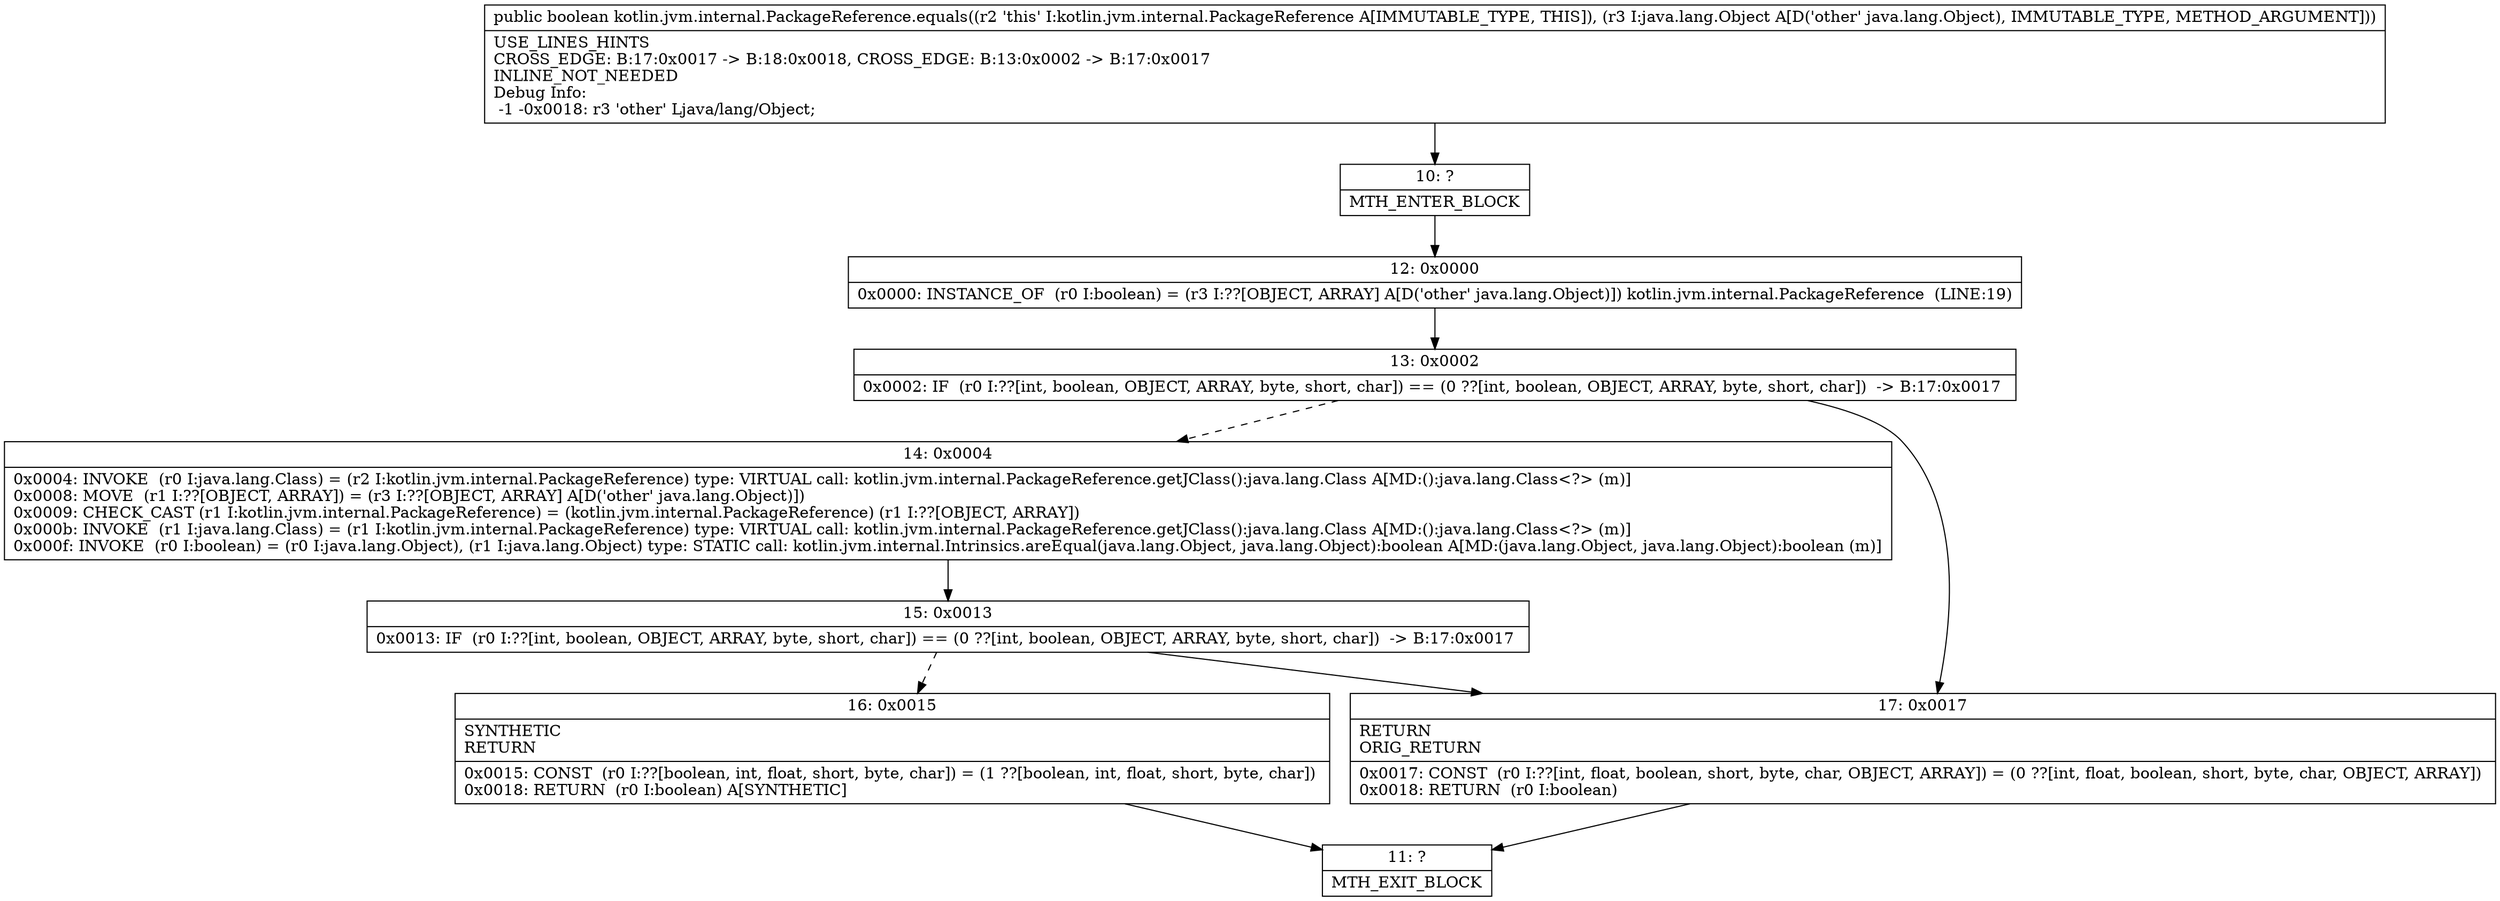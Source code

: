 digraph "CFG forkotlin.jvm.internal.PackageReference.equals(Ljava\/lang\/Object;)Z" {
Node_10 [shape=record,label="{10\:\ ?|MTH_ENTER_BLOCK\l}"];
Node_12 [shape=record,label="{12\:\ 0x0000|0x0000: INSTANCE_OF  (r0 I:boolean) = (r3 I:??[OBJECT, ARRAY] A[D('other' java.lang.Object)]) kotlin.jvm.internal.PackageReference  (LINE:19)\l}"];
Node_13 [shape=record,label="{13\:\ 0x0002|0x0002: IF  (r0 I:??[int, boolean, OBJECT, ARRAY, byte, short, char]) == (0 ??[int, boolean, OBJECT, ARRAY, byte, short, char])  \-\> B:17:0x0017 \l}"];
Node_14 [shape=record,label="{14\:\ 0x0004|0x0004: INVOKE  (r0 I:java.lang.Class) = (r2 I:kotlin.jvm.internal.PackageReference) type: VIRTUAL call: kotlin.jvm.internal.PackageReference.getJClass():java.lang.Class A[MD:():java.lang.Class\<?\> (m)]\l0x0008: MOVE  (r1 I:??[OBJECT, ARRAY]) = (r3 I:??[OBJECT, ARRAY] A[D('other' java.lang.Object)]) \l0x0009: CHECK_CAST (r1 I:kotlin.jvm.internal.PackageReference) = (kotlin.jvm.internal.PackageReference) (r1 I:??[OBJECT, ARRAY]) \l0x000b: INVOKE  (r1 I:java.lang.Class) = (r1 I:kotlin.jvm.internal.PackageReference) type: VIRTUAL call: kotlin.jvm.internal.PackageReference.getJClass():java.lang.Class A[MD:():java.lang.Class\<?\> (m)]\l0x000f: INVOKE  (r0 I:boolean) = (r0 I:java.lang.Object), (r1 I:java.lang.Object) type: STATIC call: kotlin.jvm.internal.Intrinsics.areEqual(java.lang.Object, java.lang.Object):boolean A[MD:(java.lang.Object, java.lang.Object):boolean (m)]\l}"];
Node_15 [shape=record,label="{15\:\ 0x0013|0x0013: IF  (r0 I:??[int, boolean, OBJECT, ARRAY, byte, short, char]) == (0 ??[int, boolean, OBJECT, ARRAY, byte, short, char])  \-\> B:17:0x0017 \l}"];
Node_16 [shape=record,label="{16\:\ 0x0015|SYNTHETIC\lRETURN\l|0x0015: CONST  (r0 I:??[boolean, int, float, short, byte, char]) = (1 ??[boolean, int, float, short, byte, char]) \l0x0018: RETURN  (r0 I:boolean) A[SYNTHETIC]\l}"];
Node_11 [shape=record,label="{11\:\ ?|MTH_EXIT_BLOCK\l}"];
Node_17 [shape=record,label="{17\:\ 0x0017|RETURN\lORIG_RETURN\l|0x0017: CONST  (r0 I:??[int, float, boolean, short, byte, char, OBJECT, ARRAY]) = (0 ??[int, float, boolean, short, byte, char, OBJECT, ARRAY]) \l0x0018: RETURN  (r0 I:boolean) \l}"];
MethodNode[shape=record,label="{public boolean kotlin.jvm.internal.PackageReference.equals((r2 'this' I:kotlin.jvm.internal.PackageReference A[IMMUTABLE_TYPE, THIS]), (r3 I:java.lang.Object A[D('other' java.lang.Object), IMMUTABLE_TYPE, METHOD_ARGUMENT]))  | USE_LINES_HINTS\lCROSS_EDGE: B:17:0x0017 \-\> B:18:0x0018, CROSS_EDGE: B:13:0x0002 \-\> B:17:0x0017\lINLINE_NOT_NEEDED\lDebug Info:\l  \-1 \-0x0018: r3 'other' Ljava\/lang\/Object;\l}"];
MethodNode -> Node_10;Node_10 -> Node_12;
Node_12 -> Node_13;
Node_13 -> Node_14[style=dashed];
Node_13 -> Node_17;
Node_14 -> Node_15;
Node_15 -> Node_16[style=dashed];
Node_15 -> Node_17;
Node_16 -> Node_11;
Node_17 -> Node_11;
}

